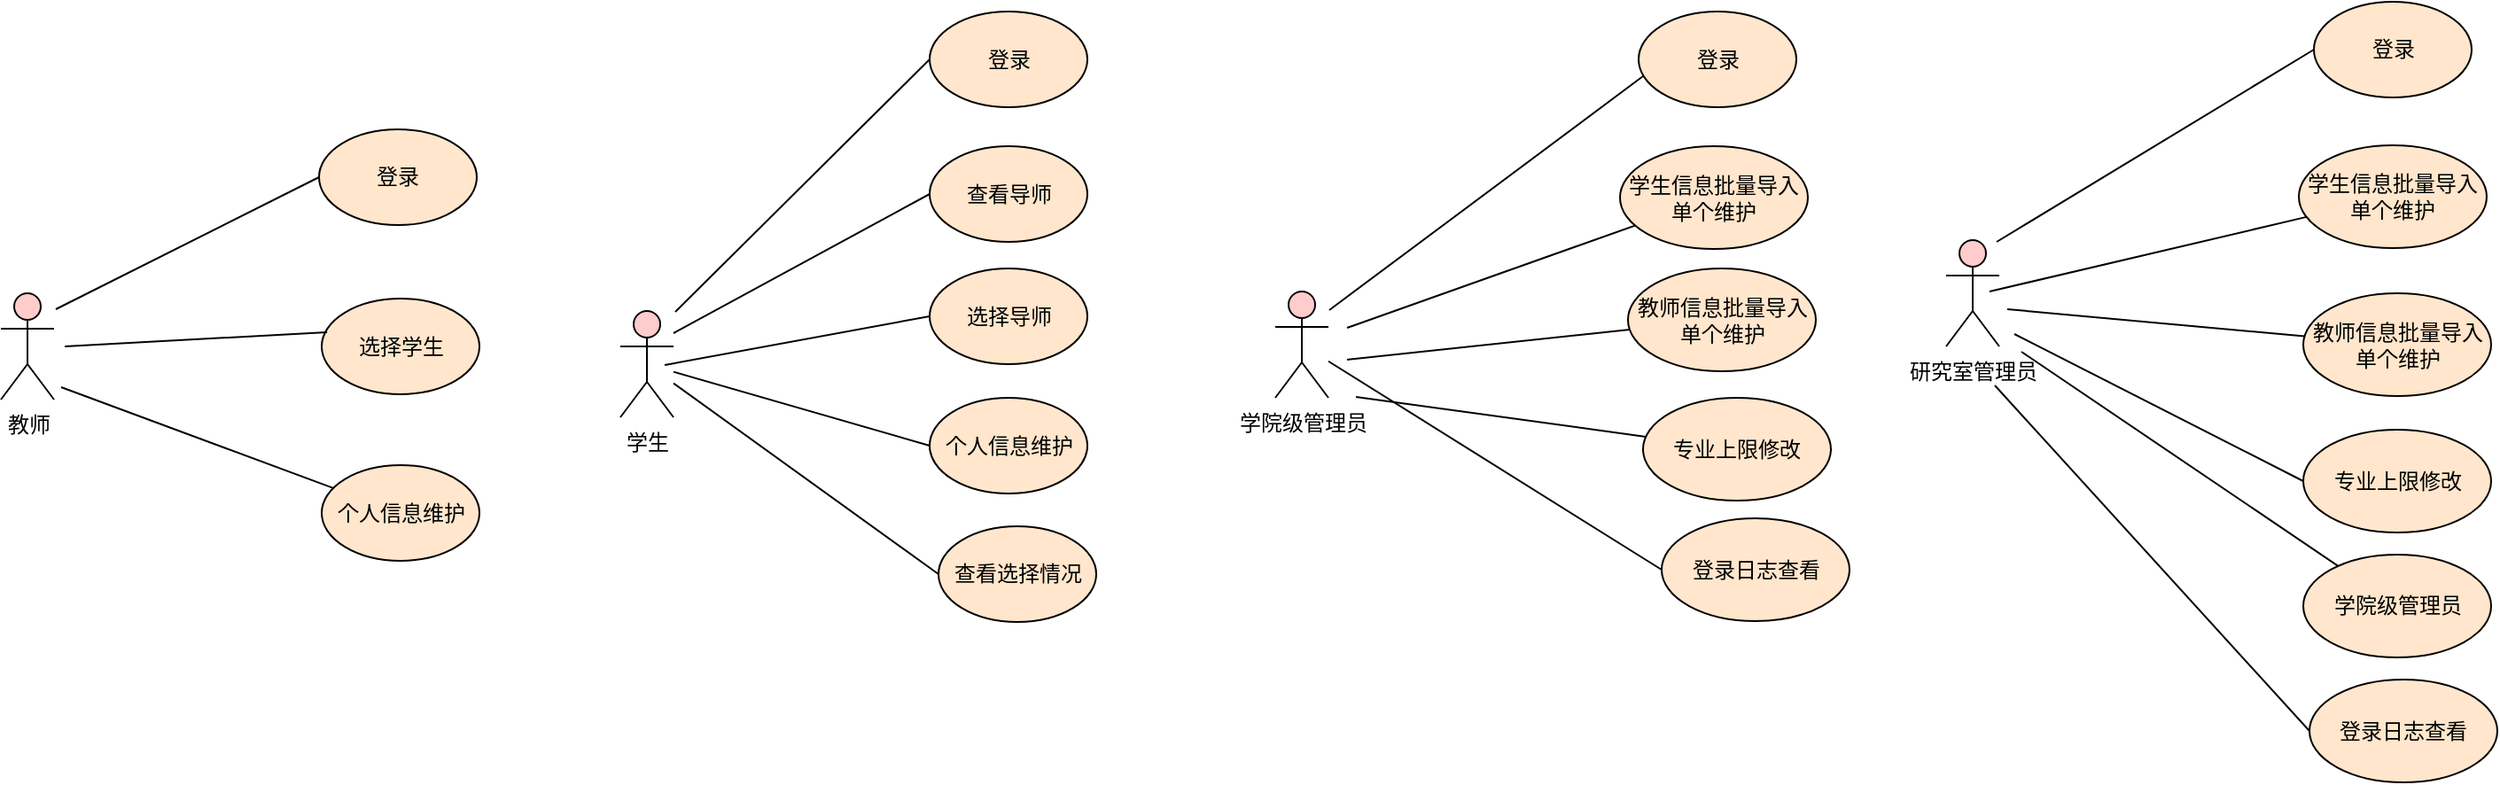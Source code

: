 <mxfile version="12.2.4" pages="1"><diagram id="6hGFLwfOUW9BJ-s0fimq" name="Page-1"><mxGraphModel dx="1206" dy="610" grid="0" gridSize="10" guides="1" tooltips="1" connect="1" arrows="1" fold="1" page="0" pageScale="1" pageWidth="827" pageHeight="1169" background="none" math="0" shadow="0"><root><mxCell id="0"/><mxCell id="1" parent="0"/><mxCell id="2" value="&lt;font color=&quot;#000000&quot;&gt;学生&lt;/font&gt;" style="shape=umlActor;verticalLabelPosition=bottom;labelBackgroundColor=#ffffff;verticalAlign=top;html=1;outlineConnect=0;fillColor=#FFCCCC;" parent="1" vertex="1"><mxGeometry x="95" y="204.5" width="30" height="60" as="geometry"/></mxCell><mxCell id="4" value="&lt;font color=&quot;#000000&quot;&gt;教师&lt;/font&gt;" style="shape=umlActor;verticalLabelPosition=bottom;labelBackgroundColor=#ffffff;verticalAlign=top;html=1;outlineConnect=0;fillColor=#FFCCCC;" parent="1" vertex="1"><mxGeometry x="-254.5" y="194.5" width="30" height="60" as="geometry"/></mxCell><mxCell id="5" value="&lt;font color=&quot;#000000&quot;&gt;学院级管理员&lt;/font&gt;" style="shape=umlActor;verticalLabelPosition=bottom;labelBackgroundColor=#ffffff;verticalAlign=top;html=1;outlineConnect=0;fillColor=#FFCCCC;" parent="1" vertex="1"><mxGeometry x="464.5" y="193.5" width="30" height="60" as="geometry"/></mxCell><mxCell id="11" value="&lt;font color=&quot;#000000&quot;&gt;研究室管理员&lt;/font&gt;" style="shape=umlActor;verticalLabelPosition=bottom;labelBackgroundColor=#ffffff;verticalAlign=top;html=1;outlineConnect=0;fillColor=#FFCCCC;" parent="1" vertex="1"><mxGeometry x="843" y="164.5" width="30" height="60" as="geometry"/></mxCell><mxCell id="30" value="登录" style="ellipse;whiteSpace=wrap;html=1;fillColor=#FFE6CC;" parent="1" vertex="1"><mxGeometry x="269.5" y="35.5" width="89" height="54" as="geometry"/></mxCell><mxCell id="31" value="查看导师" style="ellipse;whiteSpace=wrap;html=1;fillColor=#FFE6CC;" parent="1" vertex="1"><mxGeometry x="269.5" y="111.5" width="89" height="54" as="geometry"/></mxCell><mxCell id="32" value="选择导师" style="ellipse;whiteSpace=wrap;html=1;fillColor=#FFE6CC;" parent="1" vertex="1"><mxGeometry x="269.5" y="180.5" width="89" height="54" as="geometry"/></mxCell><mxCell id="33" value="查看选择情况" style="ellipse;whiteSpace=wrap;html=1;fillColor=#FFE6CC;" parent="1" vertex="1"><mxGeometry x="274.5" y="326" width="89" height="54" as="geometry"/></mxCell><mxCell id="36" value="个人信息维护" style="ellipse;whiteSpace=wrap;html=1;fillColor=#FFE6CC;" parent="1" vertex="1"><mxGeometry x="269.5" y="253.5" width="89" height="54" as="geometry"/></mxCell><mxCell id="37" value="" style="endArrow=none;html=1;entryX=0;entryY=0.5;entryDx=0;entryDy=0;" parent="1" source="2" target="33" edge="1"><mxGeometry width="50" height="50" relative="1" as="geometry"><mxPoint x="95" y="683" as="sourcePoint"/><mxPoint x="145" y="633" as="targetPoint"/></mxGeometry></mxCell><mxCell id="38" value="" style="endArrow=none;html=1;entryX=0;entryY=0.5;entryDx=0;entryDy=0;" parent="1" source="2" target="36" edge="1"><mxGeometry width="50" height="50" relative="1" as="geometry"><mxPoint x="135" y="259.77" as="sourcePoint"/><mxPoint x="286.5" y="414" as="targetPoint"/></mxGeometry></mxCell><mxCell id="39" value="" style="endArrow=none;html=1;entryX=0;entryY=0.5;entryDx=0;entryDy=0;" parent="1" target="32" edge="1"><mxGeometry width="50" height="50" relative="1" as="geometry"><mxPoint x="120" y="235" as="sourcePoint"/><mxPoint x="286.5" y="329.5" as="targetPoint"/></mxGeometry></mxCell><mxCell id="40" value="" style="endArrow=none;html=1;entryX=0;entryY=0.5;entryDx=0;entryDy=0;" parent="1" target="31" edge="1"><mxGeometry width="50" height="50" relative="1" as="geometry"><mxPoint x="125" y="217" as="sourcePoint"/><mxPoint x="279.5" y="244.5" as="targetPoint"/></mxGeometry></mxCell><mxCell id="41" value="" style="endArrow=none;html=1;entryX=0;entryY=0.5;entryDx=0;entryDy=0;" parent="1" target="30" edge="1"><mxGeometry width="50" height="50" relative="1" as="geometry"><mxPoint x="126" y="205" as="sourcePoint"/><mxPoint x="279.5" y="156.5" as="targetPoint"/></mxGeometry></mxCell><mxCell id="47" value="登录" style="ellipse;whiteSpace=wrap;html=1;fillColor=#FFE6CC;" parent="1" vertex="1"><mxGeometry x="-75" y="102" width="89" height="54" as="geometry"/></mxCell><mxCell id="48" value="学生信息批量导入&lt;br&gt;单个维护" style="ellipse;whiteSpace=wrap;html=1;fillColor=#FFE6CC;" parent="1" vertex="1"><mxGeometry x="659" y="111.5" width="106" height="58" as="geometry"/></mxCell><mxCell id="49" value="教师信息批量导入&lt;br&gt;单个维护" style="ellipse;whiteSpace=wrap;html=1;fillColor=#FFE6CC;" parent="1" vertex="1"><mxGeometry x="663.5" y="180.5" width="106" height="58" as="geometry"/></mxCell><mxCell id="50" value="专业上限修改" style="ellipse;whiteSpace=wrap;html=1;fillColor=#FFE6CC;" parent="1" vertex="1"><mxGeometry x="672" y="253.5" width="106" height="58" as="geometry"/></mxCell><mxCell id="51" value="选择学生" style="ellipse;whiteSpace=wrap;html=1;fillColor=#FFE6CC;" parent="1" vertex="1"><mxGeometry x="-73.5" y="197.5" width="89" height="54" as="geometry"/></mxCell><mxCell id="52" value="个人信息维护" style="ellipse;whiteSpace=wrap;html=1;fillColor=#FFE6CC;" parent="1" vertex="1"><mxGeometry x="-73.5" y="291.5" width="89" height="54" as="geometry"/></mxCell><mxCell id="54" value="" style="endArrow=none;html=1;entryX=0;entryY=0.5;entryDx=0;entryDy=0;" parent="1" target="47" edge="1"><mxGeometry width="50" height="50" relative="1" as="geometry"><mxPoint x="-223.5" y="203.5" as="sourcePoint"/><mxPoint x="-204.5" y="651.5" as="targetPoint"/></mxGeometry></mxCell><mxCell id="55" value="" style="endArrow=none;html=1;entryX=0.034;entryY=0.352;entryDx=0;entryDy=0;entryPerimeter=0;" parent="1" target="51" edge="1"><mxGeometry width="50" height="50" relative="1" as="geometry"><mxPoint x="-218.5" y="224.5" as="sourcePoint"/><mxPoint x="-65" y="139" as="targetPoint"/></mxGeometry></mxCell><mxCell id="56" value="" style="endArrow=none;html=1;" parent="1" target="52" edge="1"><mxGeometry width="50" height="50" relative="1" as="geometry"><mxPoint x="-220.5" y="247.5" as="sourcePoint"/><mxPoint x="-60.474" y="226.508" as="targetPoint"/></mxGeometry></mxCell><mxCell id="57" value="登录" style="ellipse;whiteSpace=wrap;html=1;fillColor=#FFE6CC;" parent="1" vertex="1"><mxGeometry x="669.5" y="35.5" width="89" height="54" as="geometry"/></mxCell><mxCell id="58" value="学生信息批量导入&lt;br&gt;单个维护" style="ellipse;whiteSpace=wrap;html=1;fillColor=#FFE6CC;" parent="1" vertex="1"><mxGeometry x="1042" y="111" width="106" height="58" as="geometry"/></mxCell><mxCell id="59" value="教师信息批量导入&lt;br&gt;单个维护" style="ellipse;whiteSpace=wrap;html=1;fillColor=#FFE6CC;" parent="1" vertex="1"><mxGeometry x="1044.5" y="194.5" width="106" height="58" as="geometry"/></mxCell><mxCell id="60" value="专业上限修改" style="ellipse;whiteSpace=wrap;html=1;fillColor=#FFE6CC;" parent="1" vertex="1"><mxGeometry x="1044.5" y="271.5" width="106" height="58" as="geometry"/></mxCell><mxCell id="61" value="登录" style="ellipse;whiteSpace=wrap;html=1;fillColor=#FFE6CC;" parent="1" vertex="1"><mxGeometry x="1050.5" y="30" width="89" height="54" as="geometry"/></mxCell><mxCell id="62" value="学院级管理员" style="ellipse;whiteSpace=wrap;html=1;fillColor=#FFE6CC;" parent="1" vertex="1"><mxGeometry x="1044.5" y="342" width="106" height="58" as="geometry"/></mxCell><mxCell id="63" value="" style="endArrow=none;html=1;entryX=0.028;entryY=0.676;entryDx=0;entryDy=0;entryPerimeter=0;" parent="1" target="57" edge="1"><mxGeometry width="50" height="50" relative="1" as="geometry"><mxPoint x="495" y="204" as="sourcePoint"/><mxPoint x="279.5" y="72.5" as="targetPoint"/></mxGeometry></mxCell><mxCell id="64" value="" style="endArrow=none;html=1;" parent="1" target="48" edge="1"><mxGeometry width="50" height="50" relative="1" as="geometry"><mxPoint x="505" y="214" as="sourcePoint"/><mxPoint x="693.481" y="92.15" as="targetPoint"/></mxGeometry></mxCell><mxCell id="65" value="" style="endArrow=none;html=1;" parent="1" target="49" edge="1"><mxGeometry width="50" height="50" relative="1" as="geometry"><mxPoint x="505" y="232" as="sourcePoint"/><mxPoint x="681.992" y="82.004" as="targetPoint"/></mxGeometry></mxCell><mxCell id="66" value="" style="endArrow=none;html=1;" parent="1" target="50" edge="1"><mxGeometry width="50" height="50" relative="1" as="geometry"><mxPoint x="510" y="253" as="sourcePoint"/><mxPoint x="673.627" y="235.505" as="targetPoint"/></mxGeometry></mxCell><mxCell id="67" value="" style="endArrow=none;html=1;entryX=0;entryY=0.5;entryDx=0;entryDy=0;" parent="1" target="61" edge="1"><mxGeometry width="50" height="50" relative="1" as="geometry"><mxPoint x="871.5" y="165.5" as="sourcePoint"/><mxPoint x="1057.038" y="-55.34" as="targetPoint"/></mxGeometry></mxCell><mxCell id="68" value="" style="endArrow=none;html=1;" parent="1" target="58" edge="1"><mxGeometry width="50" height="50" relative="1" as="geometry"><mxPoint x="867.5" y="193.5" as="sourcePoint"/><mxPoint x="1060.5" y="49.5" as="targetPoint"/></mxGeometry></mxCell><mxCell id="69" value="" style="endArrow=none;html=1;" parent="1" target="59" edge="1"><mxGeometry width="50" height="50" relative="1" as="geometry"><mxPoint x="877.5" y="203.5" as="sourcePoint"/><mxPoint x="1057.901" y="142.733" as="targetPoint"/></mxGeometry></mxCell><mxCell id="70" value="" style="endArrow=none;html=1;entryX=0;entryY=0.5;entryDx=0;entryDy=0;" parent="1" target="60" edge="1"><mxGeometry width="50" height="50" relative="1" as="geometry"><mxPoint x="881.5" y="217.5" as="sourcePoint"/><mxPoint x="1060.5" y="49.5" as="targetPoint"/></mxGeometry></mxCell><mxCell id="71" value="" style="endArrow=none;html=1;" parent="1" target="62" edge="1"><mxGeometry width="50" height="50" relative="1" as="geometry"><mxPoint x="885.5" y="227.5" as="sourcePoint"/><mxPoint x="1054.5" y="293.5" as="targetPoint"/></mxGeometry></mxCell><mxCell id="72" value="登录日志查看" style="ellipse;whiteSpace=wrap;html=1;fillColor=#FFE6CC;" parent="1" vertex="1"><mxGeometry x="1048" y="412.5" width="106" height="58" as="geometry"/></mxCell><mxCell id="75" value="登录日志查看" style="ellipse;whiteSpace=wrap;html=1;fillColor=#FFE6CC;" parent="1" vertex="1"><mxGeometry x="682.5" y="321.5" width="106" height="58" as="geometry"/></mxCell><mxCell id="77" value="" style="endArrow=none;html=1;entryX=0;entryY=0.5;entryDx=0;entryDy=0;" parent="1" target="72" edge="1"><mxGeometry width="50" height="50" relative="1" as="geometry"><mxPoint x="870.5" y="246.5" as="sourcePoint"/><mxPoint x="1074.064" y="358.499" as="targetPoint"/></mxGeometry></mxCell><mxCell id="78" value="" style="endArrow=none;html=1;entryX=0;entryY=0.5;entryDx=0;entryDy=0;" parent="1" source="5" target="75" edge="1"><mxGeometry width="50" height="50" relative="1" as="geometry"><mxPoint x="502" y="616" as="sourcePoint"/><mxPoint x="679.5" y="811" as="targetPoint"/></mxGeometry></mxCell></root></mxGraphModel></diagram></mxfile>